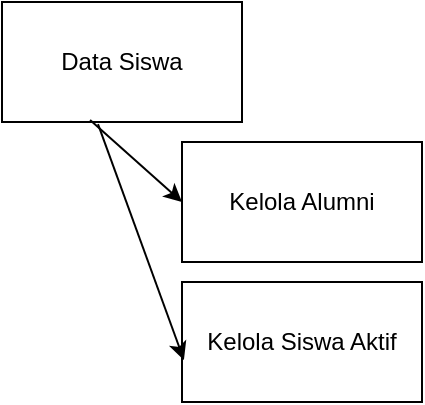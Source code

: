 <mxfile version="20.5.3" type="github">
  <diagram id="5Xz_p5xYYElT8DIzlqW8" name="Halaman-1">
    <mxGraphModel dx="781" dy="507" grid="1" gridSize="10" guides="1" tooltips="1" connect="1" arrows="1" fold="1" page="1" pageScale="1" pageWidth="827" pageHeight="1169" math="0" shadow="0">
      <root>
        <mxCell id="0" />
        <mxCell id="1" parent="0" />
        <mxCell id="qIpuB_oIEoolCFAgJ50Z-1" value="Data Siswa" style="rounded=0;whiteSpace=wrap;html=1;" vertex="1" parent="1">
          <mxGeometry x="340" y="240" width="120" height="60" as="geometry" />
        </mxCell>
        <mxCell id="qIpuB_oIEoolCFAgJ50Z-3" value="Kelola Alumni" style="rounded=0;whiteSpace=wrap;html=1;" vertex="1" parent="1">
          <mxGeometry x="430" y="310" width="120" height="60" as="geometry" />
        </mxCell>
        <mxCell id="qIpuB_oIEoolCFAgJ50Z-4" value="Kelola Siswa Aktif" style="rounded=0;whiteSpace=wrap;html=1;" vertex="1" parent="1">
          <mxGeometry x="430" y="380" width="120" height="60" as="geometry" />
        </mxCell>
        <mxCell id="qIpuB_oIEoolCFAgJ50Z-6" value="" style="endArrow=classic;html=1;rounded=0;entryX=0.008;entryY=0.65;entryDx=0;entryDy=0;entryPerimeter=0;exitX=0.4;exitY=1.017;exitDx=0;exitDy=0;exitPerimeter=0;" edge="1" parent="1" source="qIpuB_oIEoolCFAgJ50Z-1" target="qIpuB_oIEoolCFAgJ50Z-4">
          <mxGeometry width="50" height="50" relative="1" as="geometry">
            <mxPoint x="380" y="400" as="sourcePoint" />
            <mxPoint x="430" y="350" as="targetPoint" />
          </mxGeometry>
        </mxCell>
        <mxCell id="qIpuB_oIEoolCFAgJ50Z-7" value="" style="endArrow=classic;html=1;rounded=0;entryX=0;entryY=0.5;entryDx=0;entryDy=0;exitX=0.367;exitY=0.983;exitDx=0;exitDy=0;exitPerimeter=0;" edge="1" parent="1" source="qIpuB_oIEoolCFAgJ50Z-1" target="qIpuB_oIEoolCFAgJ50Z-3">
          <mxGeometry width="50" height="50" relative="1" as="geometry">
            <mxPoint x="390" y="310" as="sourcePoint" />
            <mxPoint x="430" y="350" as="targetPoint" />
          </mxGeometry>
        </mxCell>
      </root>
    </mxGraphModel>
  </diagram>
</mxfile>
